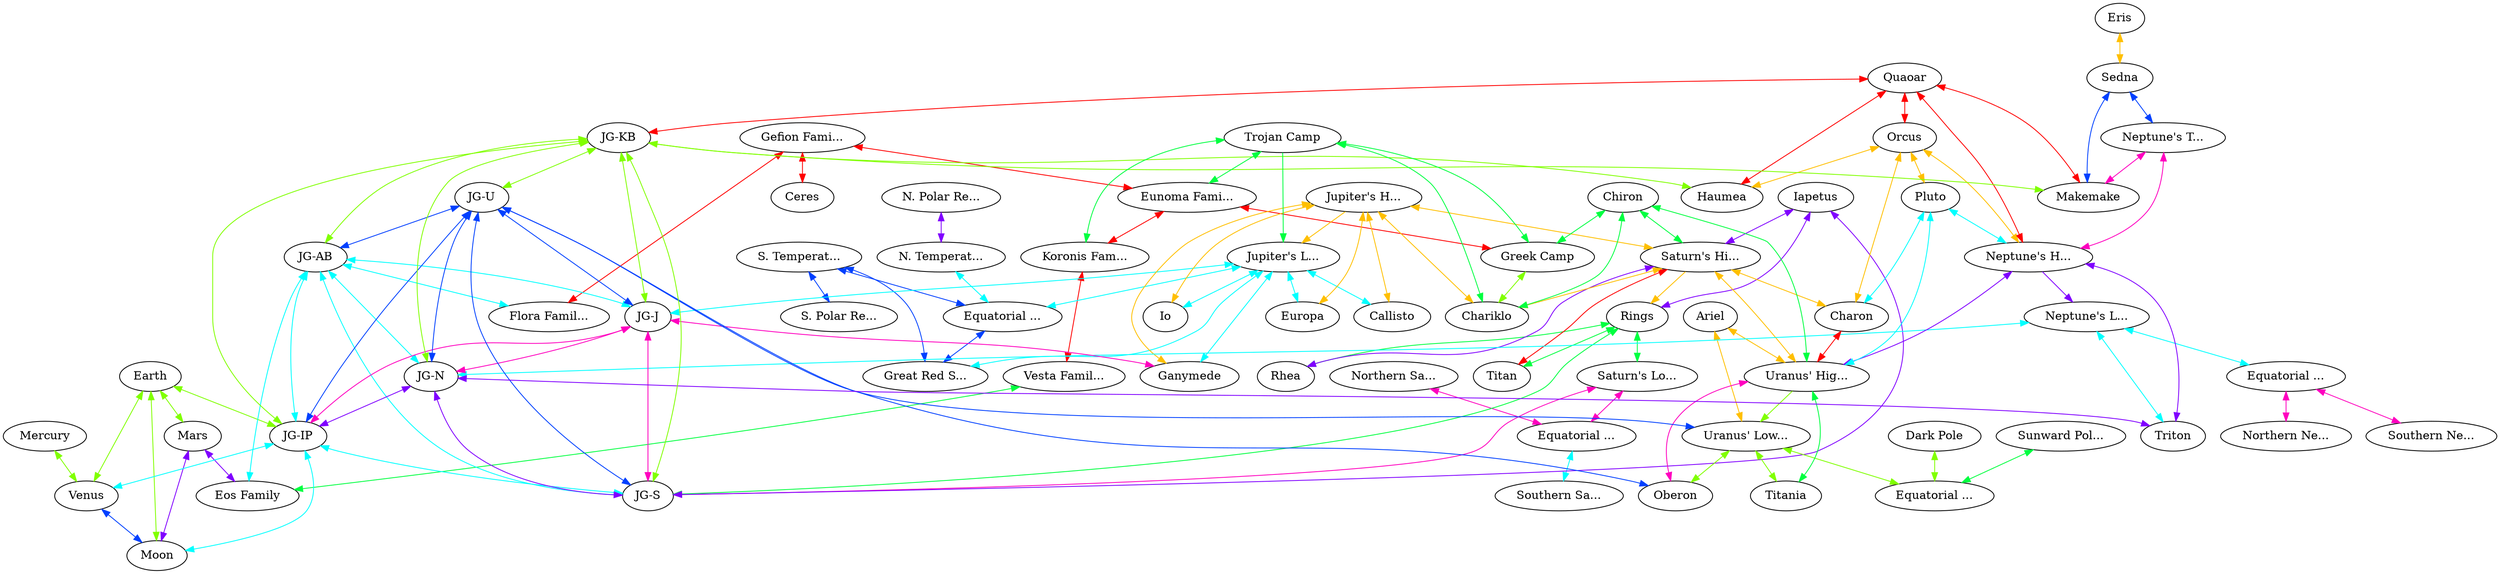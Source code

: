 graph x {
"Mercury" [pos="6.625,-6.19444444444444",label="Mercury"]
"Venus" [pos="6.30555555555556,-5.81944444444444",label="Venus"]
"Earth" [pos="7.33333333333333,-5.69444444444444",label="Earth"]
"Moon" [pos="6.80555555555556,-5",label="Moon"]
"Mars" [pos="7.80555555555556,-4.81944444444444",label="Mars"]
"Eos Family" [pos="7.94444444444444,-4.26388888888889",label="Eos Family"]
"Vesta Family" [pos="7.375,-4.16666666666667",label="Vesta Famil..."]
"Koronis Family" [pos="6.72222222222222,-4.11111111111111",label="Koronis Fam..."]
"Eunoma Family" [pos="5.84722222222222,-4.51388888888889",label="Eunoma Fami..."]
"Gefion Family" [pos="5.44444444444444,-5.19444444444444",label="Gefion Fami..."]
"Ceres" [pos="4.98611111111111,-5.56944444444444",label="Ceres"]
"Flora Family" [pos="5.43055555555556,-6.05555555555556",label="Flora Famil..."]
"N. Polar Region" [pos="7.09722222222222,-1.55555555555556",label="N. Polar Re..."]
"N. Temperate Belt" [pos="7.02777777777778,-2.04166666666667",label="N. Temperat..."]
"Equatorial Zone" [pos="7.18055555555556,-2.58333333333333",label="Equatorial ..."]
"Great Red Spot" [pos="6.68055555555556,-2.72222222222222",label="Great Red S..."]
"S. Temperate Belt" [pos="7.06944444444444,-3.02777777777778",label="S. Temperat..."]
"S. Polar Region" [pos="7.15277777777778,-3.47222222222222",label="S. Polar Re..."]
"Jupiter's Low Orbit" [pos="6.04166666666667,-2.30555555555556",label="Jupiter's L..."]
"Ganymede" [pos="5.68055555555556,-0.972222222222222",label="Ganymede"]
"Io" [pos="5.55555555555556,-1.84722222222222",label="Io"]
"Europa" [pos="5.56944444444444,-2.69444444444444",label="Europa"]
"Callisto" [pos="5.58333333333333,-3.11111111111111",label="Callisto"]
"Jupiter's High Orbit" [pos="5.04166666666667,-2.40277777777778",label="Jupiter's H..."]
"Northern Saturn" [pos="4.08333333333333,-0.958333333333333",label="Northern Sa..."]
"Equatorial Saturn" [pos="4.375,-1.33333333333333",label="Equatorial ..."]
"Southern Saturn" [pos="4.61111111111111,-1.68055555555556",label="Southern Sa..."]
"Saturn's Low Orbit" [pos="3.72222222222222,-1.33333333333333",label="Saturn's Lo..."]
"Rings" [pos="3.51388888888889,-1.69444444444444",label="Rings"]
"Titan" [pos="4.18055555555556,-2.41666666666667",label="Titan"]
"Rhea" [pos="3.56944444444444,-2.55555555555556",label="Rhea"]
"Iapetus" [pos="2.98611111111111,-2.54166666666667",label="Iapetus"]
"Saturn's High Orbit" [pos="3.76388888888889,-3.22222222222222",label="Saturn's Hi..."]
"Dark Pole" [pos="3.45833333333333,-5.58333333333333",label="Dark Pole"]
"Equatorial Uranus" [pos="3.95833333333333,-5.73611111111111",label="Equatorial ..."]
"Sunward Pole" [pos="4.43055555555556,-5.93055555555556",label="Sunward Pol..."]
"Uranus' Low Orbit" [pos="3.90277777777778,-5.04166666666667",label="Uranus' Low..."]
"Titania" [pos="3.30555555555556,-4.55555555555556",label="Titania"]
"Ariel" [pos="4.15277777777778,-4.63888888888889",label="Ariel"]
"Oberon" [pos="4.81944444444444,-4.55555555555556",label="Oberon"]
"Uranus' High Orbit" [pos="3.81944444444444,-4.05555555555556",label="Uranus' Hig..."]
"Northern Neptune" [pos="1.70833333333333,-5.41666666666667",label="Northern Ne..."]
"Equatorial Neptune" [pos="1.65277777777778,-5.88888888888889",label="Equatorial ..."]
"Southern Neptune" [pos="1.59722222222222,-6.375",label="Southern Ne..."]
"Neptune's Low Orbit" [pos="2.22222222222222,-5.52777777777778",label="Neptune's L..."]
"Triton" [pos="2.77777777777778,-5.25",label="Triton"]
"Neptune's High Orbit" [pos="2.15277777777778,-4.56944444444444",label="Neptune's H..."]
"Neptune's Trojans" [pos="1.04166666666667,-4.98611111111111",label="Neptune's T..."]
"Charon" [pos="2.83333333333333,-3.54166666666667",label="Charon"]
"Pluto" [pos="2.73611111111111,-4.01388888888889",label="Pluto"]
"Orcus" [pos="2,-3.58333333333333",label="Orcus"]
"Quaoar" [pos="1.36111111111111,-4.09722222222222",label="Quaoar"]
"Haumea" [pos="1.11111111111111,-3.40277777777778",label="Haumea"]
"Makemake" [pos="0.180555555555556,-4.58333333333333",label="Makemake"]
"JG-IP" [pos="6.80555555555556,-5.5",label="JG-IP"]
"JG-AB" [pos="6.29166666666667,-4.88888888888889",label="JG-AB"]
"JG-J" [pos="6.29166666666667,-1.375",label="JG-J"]
"JG-S" [pos="3.02777777777778,-1.25",label="JG-S"]
"JG-U" [pos="4.5,-5.13888888888889",label="JG-U"]
"JG-N" [pos="2.88888888888889,-5.875",label="JG-N"]
"JG-KB" [pos="0.347222222222222,-3.75",label="JG-KB"]
"Sedna" [pos="0.166666666666667,-5.59722222222222",label="Sedna"]
"Eris" [pos="0.222222222222222,-6.16666666666667",label="Eris"]
"Chariklo" [pos="4.98611111111111,-3.31944444444444",label="Chariklo"]
"Chiron" [pos="4.5,-3.59722222222222",label="Chiron"]
"Greek Camp" [pos="5.19444444444444,-3.86111111111111",label="Greek Camp"]
"Trojan Camp" [pos="5.97222222222222,-3.70833333333333",label="Trojan Camp"]
"Eris" -- "Sedna" [dir="both",color="0.125,1,1"]
"Dark Pole" -- "Equatorial Uranus" [dir="both",color="0.25,1,1"]
"Chiron" -- "Saturn's High Orbit" [dir="both",color="0.375,1,1"]
"Chiron" -- "Chariklo" [dir="both",color="0.375,1,1"]
"Chiron" -- "Greek Camp" [dir="both",color="0.375,1,1"]
"Chiron" -- "Uranus' High Orbit" [dir="both",color="0.375,1,1"]
"Neptune's Low Orbit" -- "Equatorial Neptune" [dir="both",color="0.5,1,1"]
"Neptune's Low Orbit" -- "JG-N" [dir="both",color="0.5,1,1"]
"Neptune's Low Orbit" -- "Triton" [dir="both",color="0.5,1,1"]
"Sedna" -- "Makemake" [dir="both",color="0.625,1,1"]
"Sedna" -- "Neptune's Trojans" [dir="both",color="0.625,1,1"]
"Iapetus" -- "Saturn's High Orbit" [dir="both",color="0.75,1,1"]
"Iapetus" -- "Rings" [dir="both",color="0.75,1,1"]
"Iapetus" -- "JG-S" [dir="both",color="0.75,1,1"]
"Equatorial Neptune" -- "Southern Neptune" [dir="both",color="0.875,1,1"]
"Equatorial Neptune" -- "Northern Neptune" [dir="both",color="0.875,1,1"]
"Quaoar" -- "JG-KB" [dir="both",color="1,1,1"]
"Quaoar" -- "Orcus" [dir="both",color="1,1,1"]
"Quaoar" -- "Makemake" [dir="both",color="1,1,1"]
"Quaoar" -- "Neptune's High Orbit" [dir="both",color="1,1,1"]
"Quaoar" -- "Haumea" [dir="both",color="1,1,1"]
"Jupiter's High Orbit" -- "Saturn's High Orbit" [dir="both",color="0.125,1,1"]
"Jupiter's High Orbit" -- "Io" [dir="both",color="0.125,1,1"]
"Jupiter's High Orbit" -- "Ganymede" [dir="both",color="0.125,1,1"]
"Jupiter's High Orbit" -- "Chariklo" [dir="both",color="0.125,1,1"]
"Jupiter's High Orbit" -- "Europa" [dir="both",color="0.125,1,1"]
"Jupiter's High Orbit" -- "Jupiter's Low Orbit" [dir="forward",color="0.125,1,1"]
"Jupiter's High Orbit" -- "Callisto" [dir="both",color="0.125,1,1"]
"JG-KB" -- "Makemake" [dir="both",color="0.25,1,1"]
"JG-KB" -- "JG-IP" [dir="both",color="0.25,1,1"]
"JG-KB" -- "JG-S" [dir="both",color="0.25,1,1"]
"JG-KB" -- "JG-AB" [dir="both",color="0.25,1,1"]
"JG-KB" -- "Haumea" [dir="both",color="0.25,1,1"]
"JG-KB" -- "JG-J" [dir="both",color="0.25,1,1"]
"JG-KB" -- "JG-N" [dir="both",color="0.25,1,1"]
"JG-KB" -- "JG-U" [dir="both",color="0.25,1,1"]
"Rings" -- "JG-S" [dir="both",color="0.375,1,1"]
"Rings" -- "Rhea" [dir="both",color="0.375,1,1"]
"Rings" -- "Saturn's Low Orbit" [dir="both",color="0.375,1,1"]
"Rings" -- "Titan" [dir="both",color="0.375,1,1"]
"Jupiter's Low Orbit" -- "Io" [dir="both",color="0.5,1,1"]
"Jupiter's Low Orbit" -- "Great Red Spot" [dir="both",color="0.5,1,1"]
"Jupiter's Low Orbit" -- "Ganymede" [dir="both",color="0.5,1,1"]
"Jupiter's Low Orbit" -- "Europa" [dir="both",color="0.5,1,1"]
"Jupiter's Low Orbit" -- "JG-J" [dir="both",color="0.5,1,1"]
"Jupiter's Low Orbit" -- "Callisto" [dir="both",color="0.5,1,1"]
"Jupiter's Low Orbit" -- "Equatorial Zone" [dir="both",color="0.5,1,1"]
"JG-U" -- "Uranus' Low Orbit" [dir="both",color="0.625,1,1"]
"JG-U" -- "JG-IP" [dir="both",color="0.625,1,1"]
"JG-U" -- "Oberon" [dir="both",color="0.625,1,1"]
"JG-U" -- "JG-J" [dir="both",color="0.625,1,1"]
"JG-U" -- "JG-S" [dir="both",color="0.625,1,1"]
"JG-U" -- "JG-N" [dir="both",color="0.625,1,1"]
"JG-U" -- "JG-AB" [dir="both",color="0.625,1,1"]
"Rhea" -- "Saturn's High Orbit" [dir="both",color="0.75,1,1"]
"Northern Saturn" -- "Equatorial Saturn" [dir="both",color="0.875,1,1"]
"Titan" -- "Saturn's High Orbit" [dir="both",color="1,1,1"]
"Orcus" -- "Charon" [dir="both",color="0.125,1,1"]
"Orcus" -- "Pluto" [dir="both",color="0.125,1,1"]
"Orcus" -- "Neptune's High Orbit" [dir="both",color="0.125,1,1"]
"Orcus" -- "Haumea" [dir="both",color="0.125,1,1"]
"Earth" -- "Mars" [dir="both",color="0.25,1,1"]
"Earth" -- "JG-IP" [dir="both",color="0.25,1,1"]
"Earth" -- "Venus" [dir="both",color="0.25,1,1"]
"Earth" -- "Moon" [dir="both",color="0.25,1,1"]
"Trojan Camp" -- "Chariklo" [dir="both",color="0.375,1,1"]
"Trojan Camp" -- "Jupiter's Low Orbit" [dir="forward",color="0.375,1,1"]
"Trojan Camp" -- "Greek Camp" [dir="both",color="0.375,1,1"]
"Trojan Camp" -- "Koronis Family" [dir="both",color="0.375,1,1"]
"Trojan Camp" -- "Eunoma Family" [dir="both",color="0.375,1,1"]
"JG-AB" -- "JG-IP" [dir="both",color="0.5,1,1"]
"JG-AB" -- "JG-S" [dir="both",color="0.5,1,1"]
"JG-AB" -- "Eos Family" [dir="both",color="0.5,1,1"]
"JG-AB" -- "Flora Family" [dir="both",color="0.5,1,1"]
"JG-AB" -- "JG-J" [dir="both",color="0.5,1,1"]
"JG-AB" -- "JG-N" [dir="both",color="0.5,1,1"]
"N. Polar Region" -- "N. Temperate Belt" [dir="both",color="0.75,1,1"]
"JG-J" -- "Ganymede" [dir="both",color="0.875,1,1"]
"JG-J" -- "JG-IP" [dir="both",color="0.875,1,1"]
"JG-J" -- "JG-S" [dir="both",color="0.875,1,1"]
"JG-J" -- "JG-N" [dir="both",color="0.875,1,1"]
"Gefion Family" -- "Flora Family" [dir="both",color="1,1,1"]
"Gefion Family" -- "Ceres" [dir="both",color="1,1,1"]
"Gefion Family" -- "Eunoma Family" [dir="both",color="1,1,1"]
"Ariel" -- "Uranus' Low Orbit" [dir="both",color="0.125,1,1"]
"Ariel" -- "Uranus' High Orbit" [dir="both",color="0.125,1,1"]
"Sunward Pole" -- "Equatorial Uranus" [dir="both",color="0.375,1,1"]
"Pluto" -- "Charon" [dir="both",color="0.5,1,1"]
"Pluto" -- "Neptune's High Orbit" [dir="both",color="0.5,1,1"]
"Pluto" -- "Uranus' High Orbit" [dir="both",color="0.5,1,1"]
"S. Temperate Belt" -- "Great Red Spot" [dir="both",color="0.625,1,1"]
"S. Temperate Belt" -- "S. Polar Region" [dir="both",color="0.625,1,1"]
"S. Temperate Belt" -- "Equatorial Zone" [dir="both",color="0.625,1,1"]
"JG-N" -- "JG-IP" [dir="both",color="0.75,1,1"]
"JG-N" -- "JG-S" [dir="both",color="0.75,1,1"]
"JG-N" -- "Triton" [dir="both",color="0.75,1,1"]
"Neptune's Trojans" -- "Makemake" [dir="both",color="0.875,1,1"]
"Neptune's Trojans" -- "Neptune's High Orbit" [dir="both",color="0.875,1,1"]
"Eunoma Family" -- "Greek Camp" [dir="both",color="1,1,1"]
"Eunoma Family" -- "Koronis Family" [dir="both",color="1,1,1"]
"Saturn's High Orbit" -- "Chariklo" [dir="both",color="0.125,1,1"]
"Saturn's High Orbit" -- "Rings" [dir="forward",color="0.125,1,1"]
"Saturn's High Orbit" -- "Charon" [dir="both",color="0.125,1,1"]
"Saturn's High Orbit" -- "Uranus' High Orbit" [dir="both",color="0.125,1,1"]
"Uranus' Low Orbit" -- "Titania" [dir="both",color="0.25,1,1"]
"Uranus' Low Orbit" -- "Oberon" [dir="both",color="0.25,1,1"]
"Uranus' Low Orbit" -- "Equatorial Uranus" [dir="both",color="0.25,1,1"]
"N. Temperate Belt" -- "Equatorial Zone" [dir="both",color="0.5,1,1"]
"Equatorial Zone" -- "Great Red Spot" [dir="both",color="0.625,1,1"]
"Neptune's High Orbit" -- "Neptune's Low Orbit" [dir="forward",color="0.75,1,1"]
"Neptune's High Orbit" -- "Uranus' High Orbit" [dir="both",color="0.75,1,1"]
"Neptune's High Orbit" -- "Triton" [dir="both",color="0.75,1,1"]
"Saturn's Low Orbit" -- "Equatorial Saturn" [dir="both",color="0.875,1,1"]
"Saturn's Low Orbit" -- "JG-S" [dir="both",color="0.875,1,1"]
"Koronis Family" -- "Vesta Family" [dir="both",color="1,1,1"]
"Greek Camp" -- "Chariklo" [dir="both",color="0.25,1,1"]
"JG-IP" -- "Venus" [dir="both",color="0.5,1,1"]
"JG-IP" -- "JG-S" [dir="both",color="0.5,1,1"]
"JG-IP" -- "Moon" [dir="both",color="0.5,1,1"]
"Vesta Family" -- "Eos Family" [dir="both",color="0.375,1,1"]
"Equatorial Saturn" -- "Southern Saturn" [dir="both",color="0.5,1,1"]
"Mars" -- "Moon" [dir="both",color="0.75,1,1"]
"Mars" -- "Eos Family" [dir="both",color="0.75,1,1"]
"Oberon" -- "Uranus' High Orbit" [dir="both",color="0.875,1,1"]
"Charon" -- "Uranus' High Orbit" [dir="both",color="1,1,1"]
"Mercury" -- "Venus" [dir="both",color="0.25,1,1"]
"Titania" -- "Uranus' High Orbit" [dir="both",color="0.375,1,1"]
"Venus" -- "Moon" [dir="both",color="0.625,1,1"]
"Uranus' High Orbit" -- "Uranus' Low Orbit" [dir="forward",color="0.25,1,1"]
}
